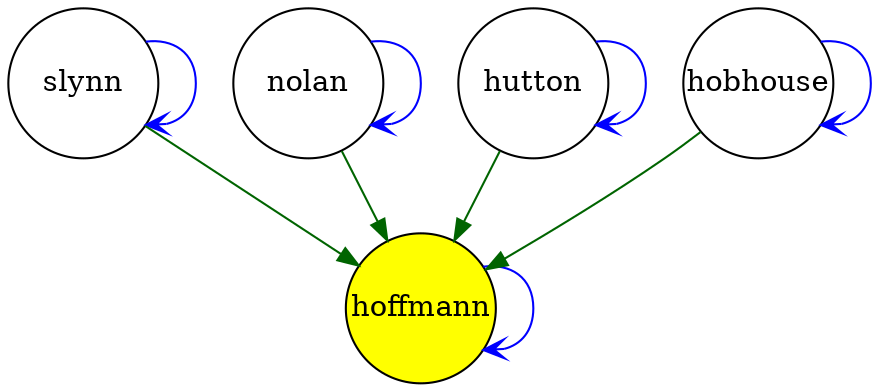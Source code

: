 digraph case2 { 
 K=0.6 
 "slynn" -> { "hoffmann" } [color="darkgreen", arrowhead="normal", penwidth=1, href="#6"]; 
 "slynn" -> { "slynn" } [color="blue", arrowhead="vee", penwidth=1, href="#6"]; 
 "nolan" -> { "hoffmann" } [color="darkgreen", arrowhead="normal", penwidth=1, href="#12"]; 
 "nolan" -> { "nolan" } [color="blue", arrowhead="vee", penwidth=1, href="#12"]; 
 "hoffmann" -> { "hoffmann" } [color="blue", arrowhead="vee", penwidth=1, href="#271"]; 
 "hutton" -> { "hoffmann" } [color="darkgreen", arrowhead="normal", penwidth=1, href="#277"]; 
 "hutton" -> { "hutton" } [color="blue", arrowhead="vee", penwidth=1, href="#277"]; 
 "hobhouse" -> { "hoffmann" } [color="darkgreen", arrowhead="normal", penwidth=1, href="#282"]; 
 "hobhouse" -> { "hobhouse" } [color="blue", arrowhead="vee", penwidth=1, href="#282"]; 
 "slynn" [shape="circle", fixedsize="true", height=1, width=1, style="filled", fillcolor="white", href="#slynn"]; 
 "nolan" [shape="circle", fixedsize="true", height=1, width=1, style="filled", fillcolor="white", href="#nolan"]; 
 "hoffmann" [shape="circle", fixedsize="true", height=1, width=1, style="filled", fillcolor="yellow", href="#hoffmann"]; 
 "hutton" [shape="circle", fixedsize="true", height=1, width=1, style="filled", fillcolor="white", href="#hutton"]; 
 "hobhouse" [shape="circle", fixedsize="true", height=1, width=1, style="filled", fillcolor="white", href="#hobhouse"]; 

}